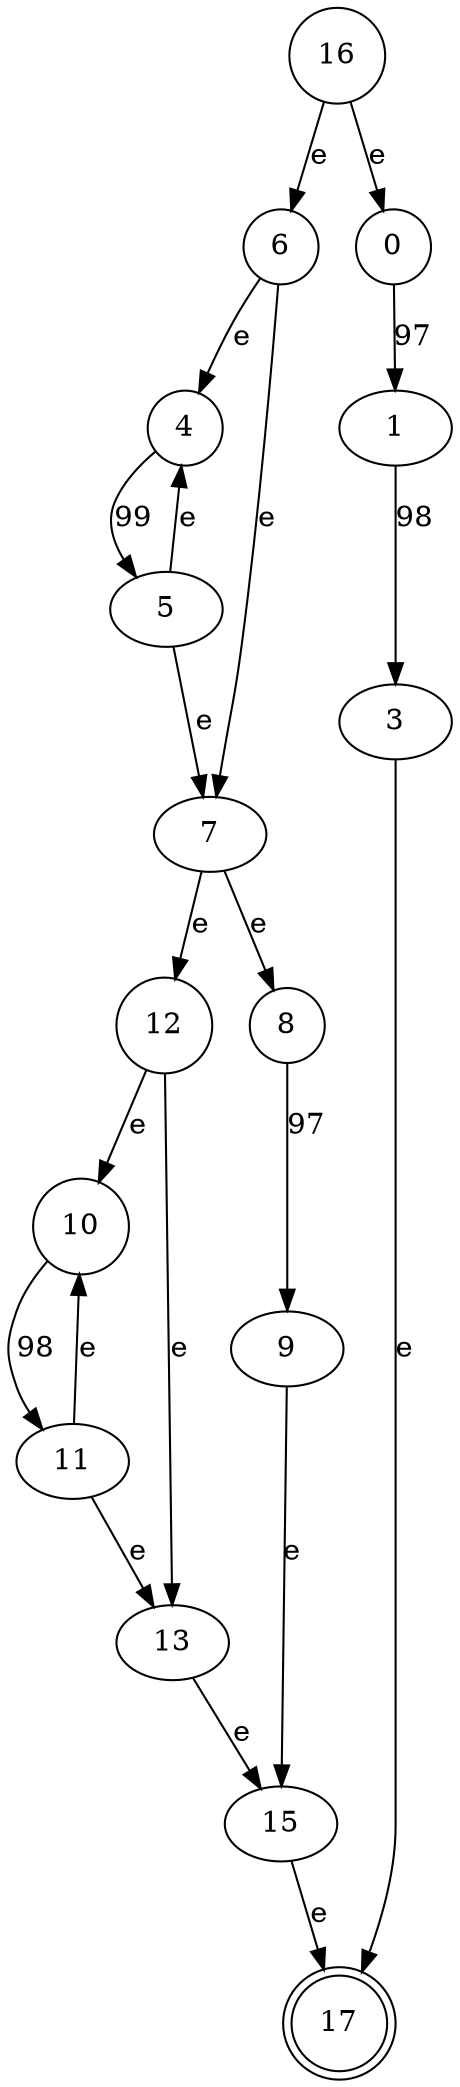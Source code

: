 digraph automata1 {
	16 [label=16 shape=circle]
	17 [label=17 shape=doublecircle]
	6 [label=6 shape=circle]
	0 [label=0 shape=circle]
	4 [label=4 shape=circle]
	12 [label=12 shape=circle]
	8 [label=8 shape=circle]
	10 [label=10 shape=circle]
	16 -> 6 [label=e]
	16 -> 0 [label=e]
	6 -> 4 [label=e]
	6 -> 7 [label=e]
	4 -> 5 [label=99]
	5 -> 7 [label=e]
	5 -> 4 [label=e]
	7 -> 12 [label=e]
	7 -> 8 [label=e]
	12 -> 10 [label=e]
	12 -> 13 [label=e]
	10 -> 11 [label=98]
	11 -> 13 [label=e]
	11 -> 10 [label=e]
	13 -> 15 [label=e]
	8 -> 9 [label=97]
	9 -> 15 [label=e]
	15 -> 17 [label=e]
	0 -> 1 [label=97]
	1 -> 3 [label=98]
	3 -> 17 [label=e]
}

